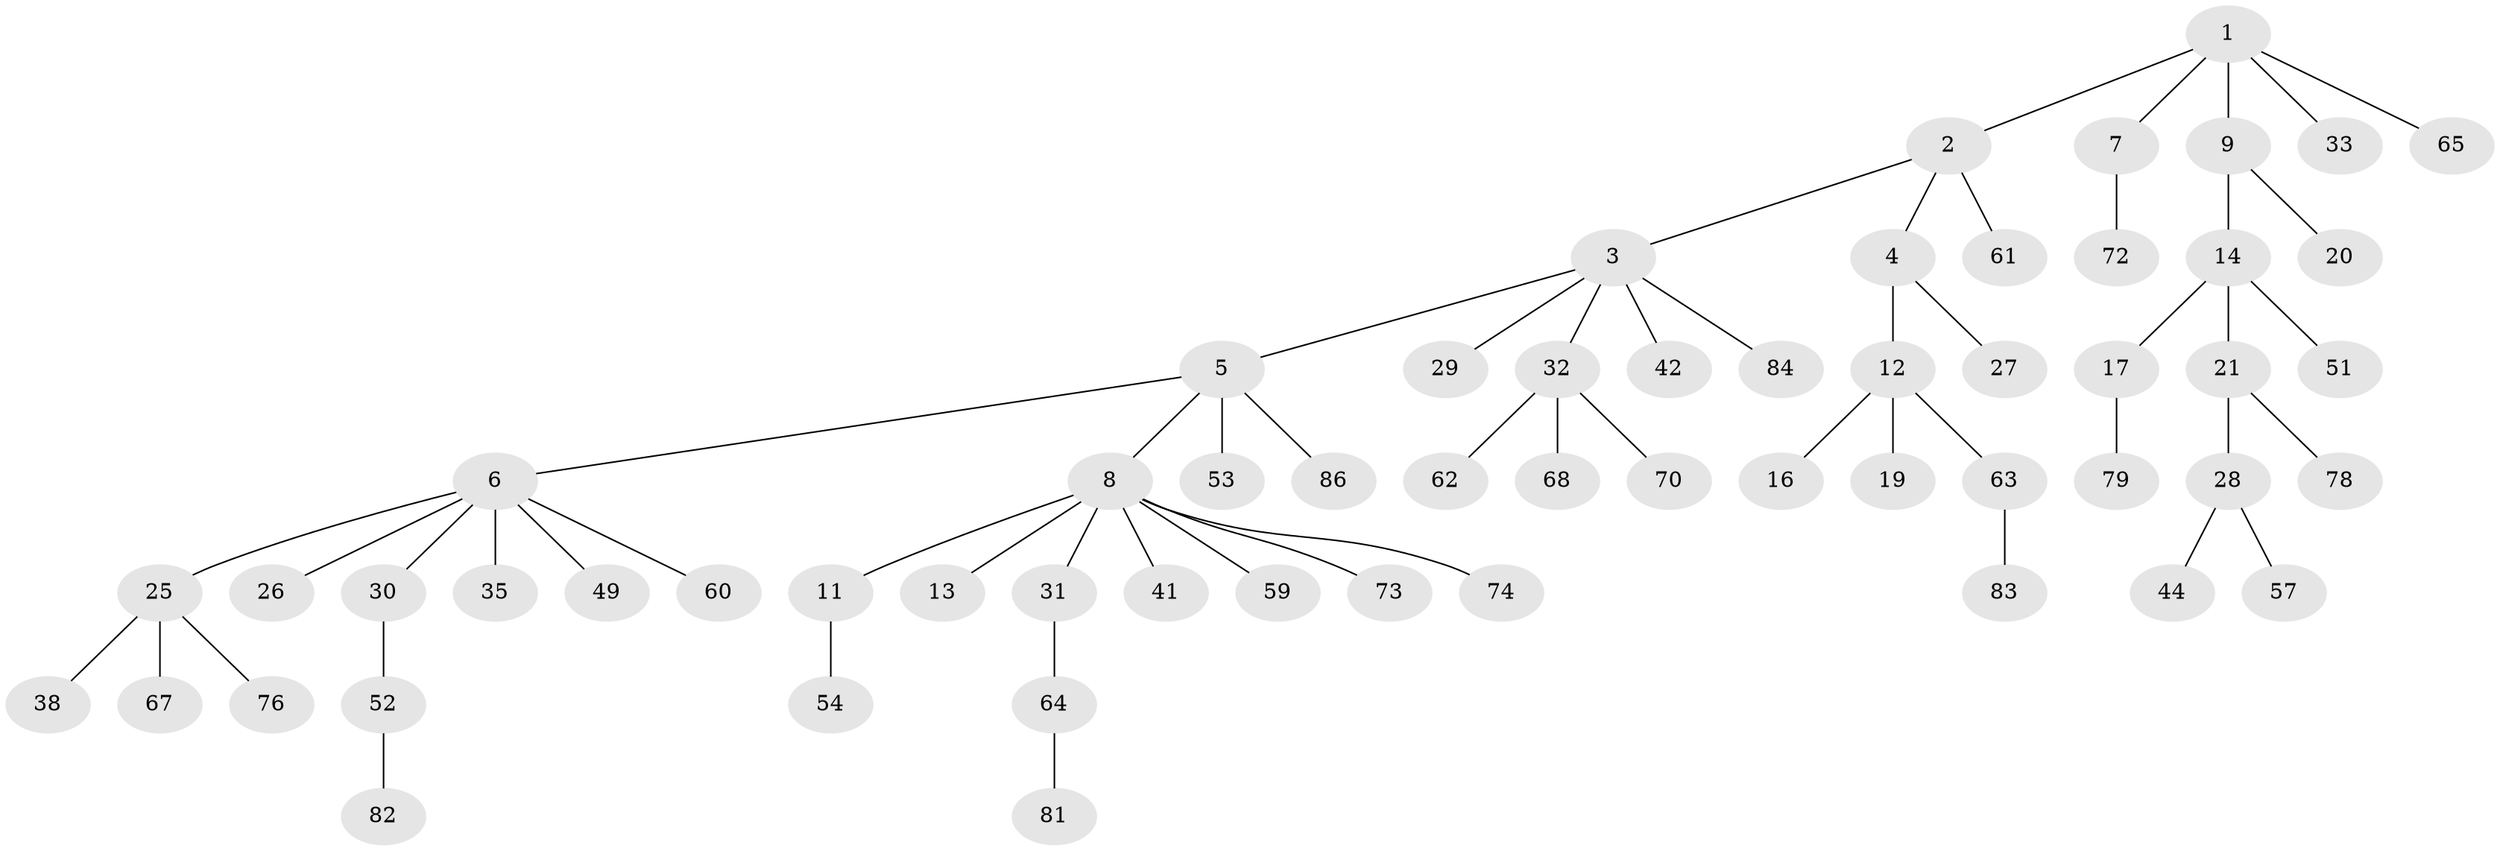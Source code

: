 // original degree distribution, {6: 0.046511627906976744, 4: 0.08139534883720931, 3: 0.10465116279069768, 2: 0.2441860465116279, 5: 0.011627906976744186, 1: 0.5116279069767442}
// Generated by graph-tools (version 1.1) at 2025/11/02/27/25 16:11:27]
// undirected, 59 vertices, 58 edges
graph export_dot {
graph [start="1"]
  node [color=gray90,style=filled];
  1 [super="+75"];
  2 [super="+43"];
  3 [super="+18"];
  4;
  5 [super="+45"];
  6 [super="+24"];
  7 [super="+34"];
  8 [super="+10"];
  9;
  11 [super="+23"];
  12 [super="+22"];
  13 [super="+15"];
  14 [super="+36"];
  16 [super="+46"];
  17 [super="+56"];
  19;
  20;
  21 [super="+58"];
  25 [super="+50"];
  26 [super="+77"];
  27;
  28 [super="+48"];
  29 [super="+40"];
  30 [super="+85"];
  31 [super="+47"];
  32 [super="+37"];
  33;
  35 [super="+80"];
  38 [super="+39"];
  41 [super="+66"];
  42;
  44;
  49;
  51;
  52 [super="+55"];
  53;
  54;
  57 [super="+69"];
  59;
  60;
  61;
  62;
  63;
  64;
  65;
  67 [super="+71"];
  68;
  70;
  72;
  73;
  74;
  76;
  78;
  79;
  81;
  82;
  83;
  84;
  86;
  1 -- 2;
  1 -- 7;
  1 -- 9;
  1 -- 33;
  1 -- 65;
  2 -- 3;
  2 -- 4;
  2 -- 61;
  3 -- 5;
  3 -- 29;
  3 -- 32;
  3 -- 84;
  3 -- 42;
  4 -- 12;
  4 -- 27;
  5 -- 6;
  5 -- 8;
  5 -- 53;
  5 -- 86;
  6 -- 26;
  6 -- 30;
  6 -- 35;
  6 -- 60;
  6 -- 25;
  6 -- 49;
  7 -- 72;
  8 -- 11;
  8 -- 13;
  8 -- 73;
  8 -- 74;
  8 -- 59;
  8 -- 31;
  8 -- 41;
  9 -- 14;
  9 -- 20;
  11 -- 54;
  12 -- 16;
  12 -- 19;
  12 -- 63;
  14 -- 17;
  14 -- 21;
  14 -- 51;
  17 -- 79;
  21 -- 28;
  21 -- 78;
  25 -- 38;
  25 -- 67;
  25 -- 76;
  28 -- 44;
  28 -- 57;
  30 -- 52;
  31 -- 64;
  32 -- 62;
  32 -- 70;
  32 -- 68;
  52 -- 82;
  63 -- 83;
  64 -- 81;
}
